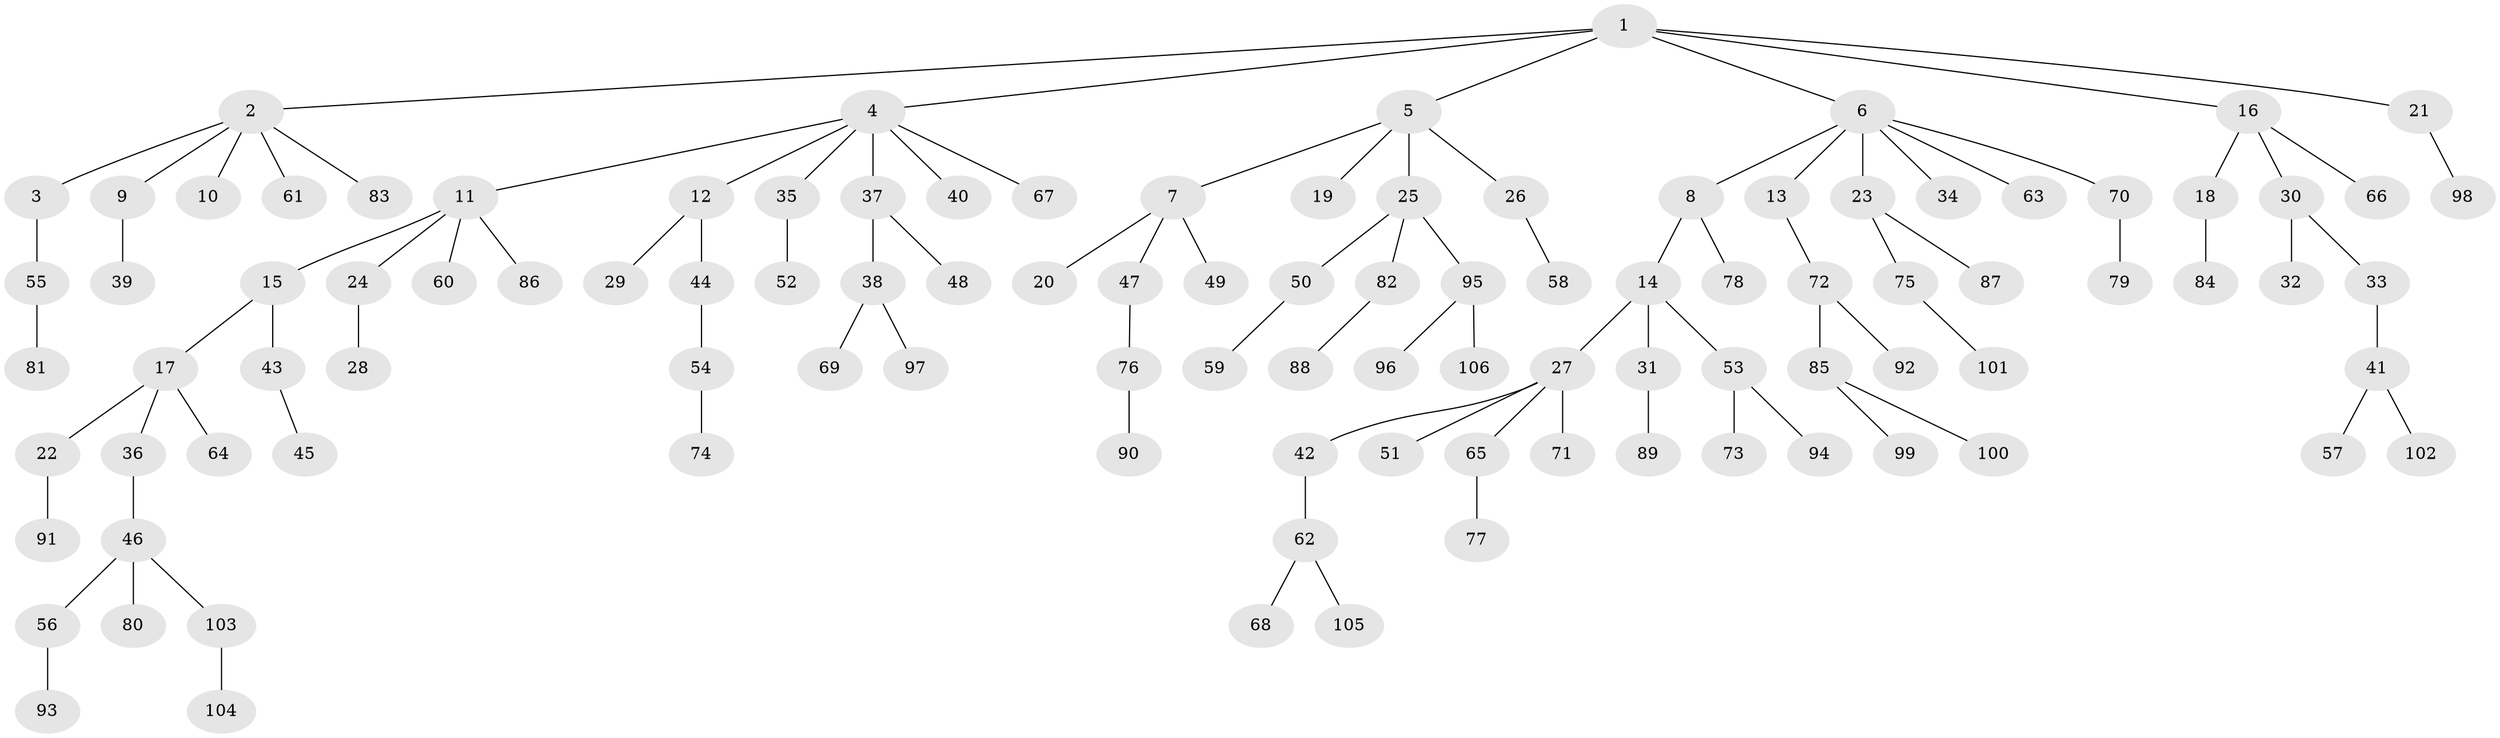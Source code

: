 // coarse degree distribution, {19: 0.018867924528301886, 1: 0.6981132075471698, 7: 0.018867924528301886, 6: 0.018867924528301886, 4: 0.05660377358490566, 2: 0.1320754716981132, 3: 0.05660377358490566}
// Generated by graph-tools (version 1.1) at 2025/19/03/04/25 18:19:04]
// undirected, 106 vertices, 105 edges
graph export_dot {
graph [start="1"]
  node [color=gray90,style=filled];
  1;
  2;
  3;
  4;
  5;
  6;
  7;
  8;
  9;
  10;
  11;
  12;
  13;
  14;
  15;
  16;
  17;
  18;
  19;
  20;
  21;
  22;
  23;
  24;
  25;
  26;
  27;
  28;
  29;
  30;
  31;
  32;
  33;
  34;
  35;
  36;
  37;
  38;
  39;
  40;
  41;
  42;
  43;
  44;
  45;
  46;
  47;
  48;
  49;
  50;
  51;
  52;
  53;
  54;
  55;
  56;
  57;
  58;
  59;
  60;
  61;
  62;
  63;
  64;
  65;
  66;
  67;
  68;
  69;
  70;
  71;
  72;
  73;
  74;
  75;
  76;
  77;
  78;
  79;
  80;
  81;
  82;
  83;
  84;
  85;
  86;
  87;
  88;
  89;
  90;
  91;
  92;
  93;
  94;
  95;
  96;
  97;
  98;
  99;
  100;
  101;
  102;
  103;
  104;
  105;
  106;
  1 -- 2;
  1 -- 4;
  1 -- 5;
  1 -- 6;
  1 -- 16;
  1 -- 21;
  2 -- 3;
  2 -- 9;
  2 -- 10;
  2 -- 61;
  2 -- 83;
  3 -- 55;
  4 -- 11;
  4 -- 12;
  4 -- 35;
  4 -- 37;
  4 -- 40;
  4 -- 67;
  5 -- 7;
  5 -- 19;
  5 -- 25;
  5 -- 26;
  6 -- 8;
  6 -- 13;
  6 -- 23;
  6 -- 34;
  6 -- 63;
  6 -- 70;
  7 -- 20;
  7 -- 47;
  7 -- 49;
  8 -- 14;
  8 -- 78;
  9 -- 39;
  11 -- 15;
  11 -- 24;
  11 -- 60;
  11 -- 86;
  12 -- 29;
  12 -- 44;
  13 -- 72;
  14 -- 27;
  14 -- 31;
  14 -- 53;
  15 -- 17;
  15 -- 43;
  16 -- 18;
  16 -- 30;
  16 -- 66;
  17 -- 22;
  17 -- 36;
  17 -- 64;
  18 -- 84;
  21 -- 98;
  22 -- 91;
  23 -- 75;
  23 -- 87;
  24 -- 28;
  25 -- 50;
  25 -- 82;
  25 -- 95;
  26 -- 58;
  27 -- 42;
  27 -- 51;
  27 -- 65;
  27 -- 71;
  30 -- 32;
  30 -- 33;
  31 -- 89;
  33 -- 41;
  35 -- 52;
  36 -- 46;
  37 -- 38;
  37 -- 48;
  38 -- 69;
  38 -- 97;
  41 -- 57;
  41 -- 102;
  42 -- 62;
  43 -- 45;
  44 -- 54;
  46 -- 56;
  46 -- 80;
  46 -- 103;
  47 -- 76;
  50 -- 59;
  53 -- 73;
  53 -- 94;
  54 -- 74;
  55 -- 81;
  56 -- 93;
  62 -- 68;
  62 -- 105;
  65 -- 77;
  70 -- 79;
  72 -- 85;
  72 -- 92;
  75 -- 101;
  76 -- 90;
  82 -- 88;
  85 -- 99;
  85 -- 100;
  95 -- 96;
  95 -- 106;
  103 -- 104;
}
